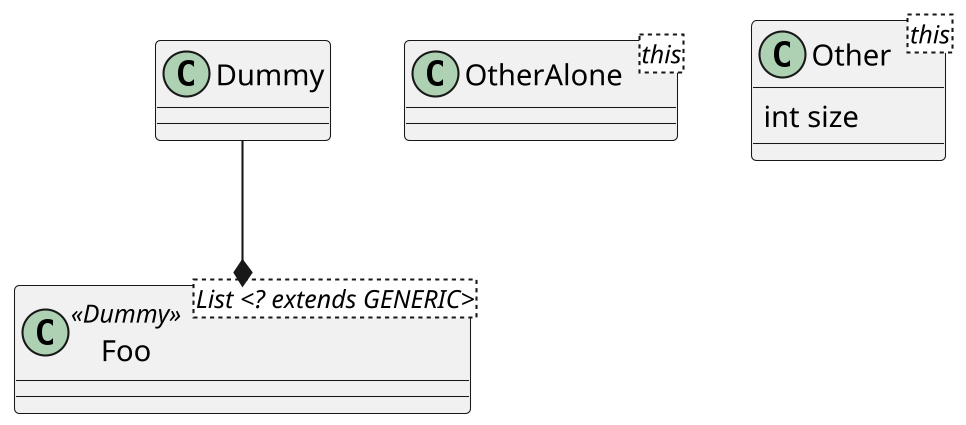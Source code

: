 {
  "sha1": "btxe45t9fbm1wajz3swdrtobvjh8hv2",
  "insertion": {
    "when": "2024-05-30T20:48:22.158Z",
    "user": "plantuml@gmail.com"
  }
}
@startuml
skinparam dpi 200
class Foo<List <? extends GENERIC>> <<Dummy>>
Dummy --* Foo

class OtherAlone<this>

class Other<this> {
  int size
}

@enduml
